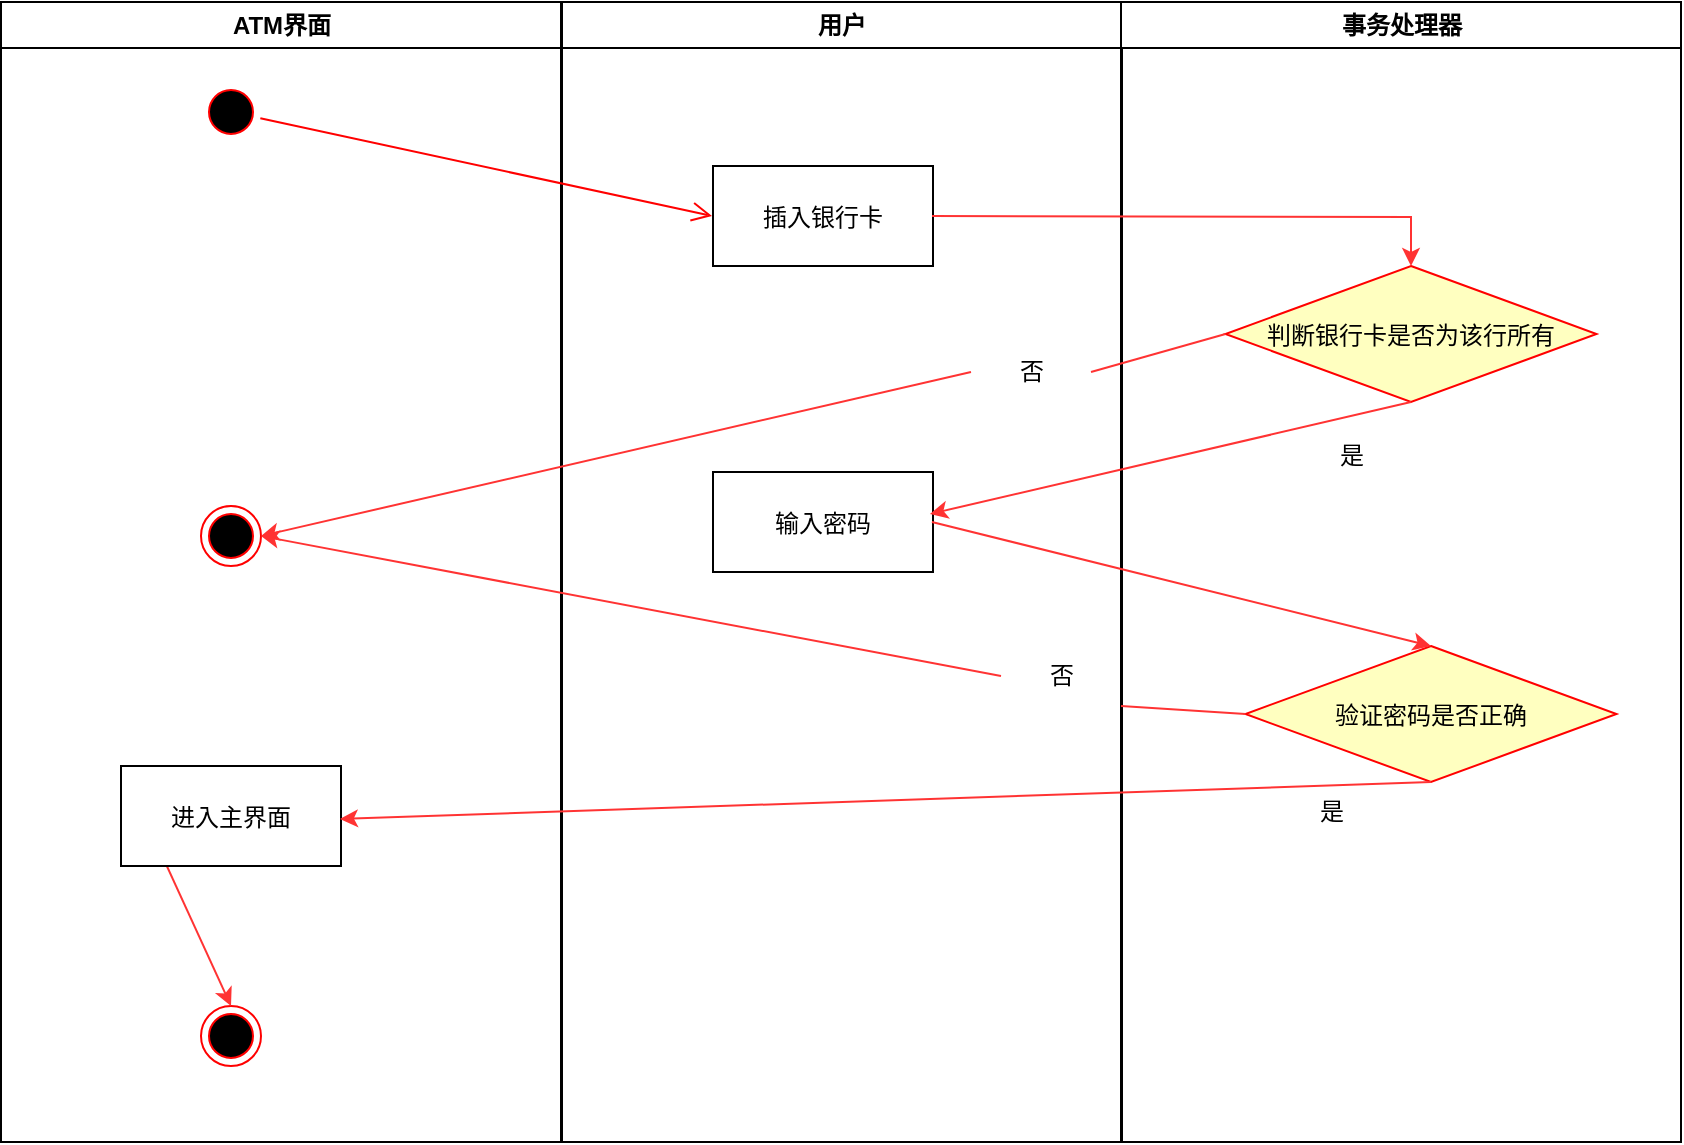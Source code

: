 <mxfile version="16.6.1" type="device"><diagram name="Page-1" id="e7e014a7-5840-1c2e-5031-d8a46d1fe8dd"><mxGraphModel dx="1002" dy="714" grid="0" gridSize="10" guides="1" tooltips="1" connect="1" arrows="1" fold="1" page="1" pageScale="1" pageWidth="1169" pageHeight="826" background="none" math="0" shadow="0"><root><mxCell id="0"/><mxCell id="1" parent="0"/><mxCell id="2" value="ATM界面" style="swimlane;whiteSpace=wrap" parent="1" vertex="1"><mxGeometry x="164.5" y="128" width="280" height="570" as="geometry"/></mxCell><mxCell id="5" value="" style="ellipse;shape=startState;fillColor=#000000;strokeColor=#ff0000;" parent="2" vertex="1"><mxGeometry x="100" y="40" width="30" height="30" as="geometry"/></mxCell><mxCell id="38" value="" style="ellipse;shape=endState;fillColor=#000000;strokeColor=#ff0000" parent="2" vertex="1"><mxGeometry x="100" y="502" width="30" height="30" as="geometry"/></mxCell><mxCell id="inxst-BC7I5Q_mPvpGBe-41" value="" style="ellipse;shape=endState;fillColor=#000000;strokeColor=#ff0000" vertex="1" parent="2"><mxGeometry x="100" y="252" width="30" height="30" as="geometry"/></mxCell><mxCell id="inxst-BC7I5Q_mPvpGBe-63" style="edgeStyle=none;rounded=0;orthogonalLoop=1;jettySize=auto;html=1;exitX=0;exitY=0;exitDx=0;exitDy=0;entryX=0.5;entryY=0;entryDx=0;entryDy=0;strokeColor=#FF3333;" edge="1" parent="2" source="18" target="38"><mxGeometry relative="1" as="geometry"/></mxCell><mxCell id="18" value="进入主界面" style="" parent="2" vertex="1"><mxGeometry x="60" y="382" width="110" height="50" as="geometry"/></mxCell><mxCell id="3" value="用户" style="swimlane;whiteSpace=wrap" parent="1" vertex="1"><mxGeometry x="445" y="128" width="280" height="570" as="geometry"/></mxCell><mxCell id="15" value="插入银行卡" style="" parent="3" vertex="1"><mxGeometry x="75.5" y="82" width="110" height="50" as="geometry"/></mxCell><mxCell id="16" value="输入密码" style="" parent="3" vertex="1"><mxGeometry x="75.5" y="235" width="110" height="50" as="geometry"/></mxCell><mxCell id="4" value="事务处理器" style="swimlane;whiteSpace=wrap" parent="1" vertex="1"><mxGeometry x="724.5" y="128" width="280" height="570" as="geometry"/></mxCell><mxCell id="21" value="判断银行卡是否为该行所有" style="rhombus;fillColor=#ffffc0;strokeColor=#ff0000;" parent="4" vertex="1"><mxGeometry x="52.25" y="132" width="185.5" height="68" as="geometry"/></mxCell><mxCell id="inxst-BC7I5Q_mPvpGBe-50" value="验证密码是否正确" style="rhombus;fillColor=#ffffc0;strokeColor=#ff0000;" vertex="1" parent="4"><mxGeometry x="62.25" y="322" width="185.5" height="68" as="geometry"/></mxCell><mxCell id="inxst-BC7I5Q_mPvpGBe-53" value="是" style="text;html=1;strokeColor=none;fillColor=none;align=center;verticalAlign=middle;whiteSpace=wrap;rounded=0;" vertex="1" parent="4"><mxGeometry x="85.5" y="212" width="60" height="30" as="geometry"/></mxCell><mxCell id="inxst-BC7I5Q_mPvpGBe-61" value="是" style="text;html=1;strokeColor=none;fillColor=none;align=center;verticalAlign=middle;whiteSpace=wrap;rounded=0;" vertex="1" parent="4"><mxGeometry x="75.5" y="390" width="60" height="30" as="geometry"/></mxCell><mxCell id="6" value="" style="elbow=horizontal;verticalAlign=bottom;endArrow=open;endSize=8;strokeColor=#FF0000;endFill=1;rounded=0;" parent="1" source="5" edge="1"><mxGeometry x="264.5" y="168" as="geometry"><mxPoint x="520" y="235" as="targetPoint"/></mxGeometry></mxCell><mxCell id="inxst-BC7I5Q_mPvpGBe-43" style="rounded=0;orthogonalLoop=1;jettySize=auto;html=1;exitX=0;exitY=0.5;exitDx=0;exitDy=0;entryX=1;entryY=0.5;entryDx=0;entryDy=0;strokeColor=#FF3333;startArrow=none;" edge="1" parent="1" source="inxst-BC7I5Q_mPvpGBe-47" target="inxst-BC7I5Q_mPvpGBe-41"><mxGeometry relative="1" as="geometry"/></mxCell><mxCell id="inxst-BC7I5Q_mPvpGBe-45" style="edgeStyle=orthogonalEdgeStyle;rounded=0;orthogonalLoop=1;jettySize=auto;html=1;entryX=0.5;entryY=0;entryDx=0;entryDy=0;fillColor=#f8cecc;strokeColor=#FF3333;" edge="1" parent="1" target="21"><mxGeometry relative="1" as="geometry"><mxPoint x="630" y="235" as="sourcePoint"/></mxGeometry></mxCell><mxCell id="inxst-BC7I5Q_mPvpGBe-49" style="edgeStyle=none;rounded=0;orthogonalLoop=1;jettySize=auto;html=1;exitX=0.5;exitY=1;exitDx=0;exitDy=0;entryX=0.986;entryY=0.42;entryDx=0;entryDy=0;entryPerimeter=0;strokeColor=#FF3333;" edge="1" parent="1" source="21" target="16"><mxGeometry relative="1" as="geometry"/></mxCell><mxCell id="inxst-BC7I5Q_mPvpGBe-51" style="edgeStyle=none;rounded=0;orthogonalLoop=1;jettySize=auto;html=1;entryX=0.5;entryY=0;entryDx=0;entryDy=0;strokeColor=#FF3333;exitX=0.995;exitY=0.5;exitDx=0;exitDy=0;exitPerimeter=0;" edge="1" parent="1" source="16" target="inxst-BC7I5Q_mPvpGBe-50"><mxGeometry relative="1" as="geometry"><mxPoint x="630" y="425" as="sourcePoint"/></mxGeometry></mxCell><mxCell id="inxst-BC7I5Q_mPvpGBe-47" value="否" style="text;html=1;strokeColor=none;fillColor=none;align=center;verticalAlign=middle;whiteSpace=wrap;rounded=0;" vertex="1" parent="1"><mxGeometry x="649.5" y="298" width="60" height="30" as="geometry"/></mxCell><mxCell id="inxst-BC7I5Q_mPvpGBe-52" value="" style="rounded=0;orthogonalLoop=1;jettySize=auto;html=1;exitX=0;exitY=0.5;exitDx=0;exitDy=0;entryX=1;entryY=0.5;entryDx=0;entryDy=0;strokeColor=#FF3333;endArrow=none;" edge="1" parent="1" source="21" target="inxst-BC7I5Q_mPvpGBe-47"><mxGeometry relative="1" as="geometry"><mxPoint x="776.75" y="294" as="sourcePoint"/><mxPoint x="294.5" y="395" as="targetPoint"/></mxGeometry></mxCell><mxCell id="inxst-BC7I5Q_mPvpGBe-57" style="edgeStyle=none;rounded=0;orthogonalLoop=1;jettySize=auto;html=1;exitX=0;exitY=0.5;exitDx=0;exitDy=0;entryX=1;entryY=0.5;entryDx=0;entryDy=0;strokeColor=#FF3333;startArrow=none;" edge="1" parent="1" source="inxst-BC7I5Q_mPvpGBe-58" target="inxst-BC7I5Q_mPvpGBe-41"><mxGeometry relative="1" as="geometry"/></mxCell><mxCell id="inxst-BC7I5Q_mPvpGBe-58" value="否" style="text;html=1;strokeColor=none;fillColor=none;align=center;verticalAlign=middle;whiteSpace=wrap;rounded=0;" vertex="1" parent="1"><mxGeometry x="664.5" y="450" width="60" height="30" as="geometry"/></mxCell><mxCell id="inxst-BC7I5Q_mPvpGBe-59" value="" style="edgeStyle=none;rounded=0;orthogonalLoop=1;jettySize=auto;html=1;exitX=0;exitY=0.5;exitDx=0;exitDy=0;entryX=1;entryY=1;entryDx=0;entryDy=0;strokeColor=#FF3333;endArrow=none;" edge="1" parent="1" source="inxst-BC7I5Q_mPvpGBe-50" target="inxst-BC7I5Q_mPvpGBe-58"><mxGeometry relative="1" as="geometry"><mxPoint x="786.75" y="484" as="sourcePoint"/><mxPoint x="290.107" y="405.607" as="targetPoint"/></mxGeometry></mxCell><mxCell id="inxst-BC7I5Q_mPvpGBe-60" style="edgeStyle=none;rounded=0;orthogonalLoop=1;jettySize=auto;html=1;exitX=0.5;exitY=1;exitDx=0;exitDy=0;entryX=0.995;entryY=0.53;entryDx=0;entryDy=0;entryPerimeter=0;strokeColor=#FF3333;" edge="1" parent="1" source="inxst-BC7I5Q_mPvpGBe-50" target="18"><mxGeometry relative="1" as="geometry"/></mxCell></root></mxGraphModel></diagram></mxfile>